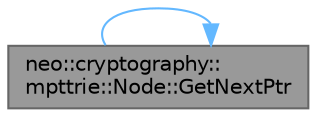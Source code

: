 digraph "neo::cryptography::mpttrie::Node::GetNextPtr"
{
 // LATEX_PDF_SIZE
  bgcolor="transparent";
  edge [fontname=Helvetica,fontsize=10,labelfontname=Helvetica,labelfontsize=10];
  node [fontname=Helvetica,fontsize=10,shape=box,height=0.2,width=0.4];
  rankdir="LR";
  Node1 [id="Node000001",label="neo::cryptography::\lmpttrie::Node::GetNextPtr",height=0.2,width=0.4,color="gray40", fillcolor="grey60", style="filled", fontcolor="black",tooltip="Gets the next node pointer (for extension nodes)."];
  Node1 -> Node1 [id="edge1_Node000001_Node000001",color="steelblue1",style="solid",tooltip=" "];
}
